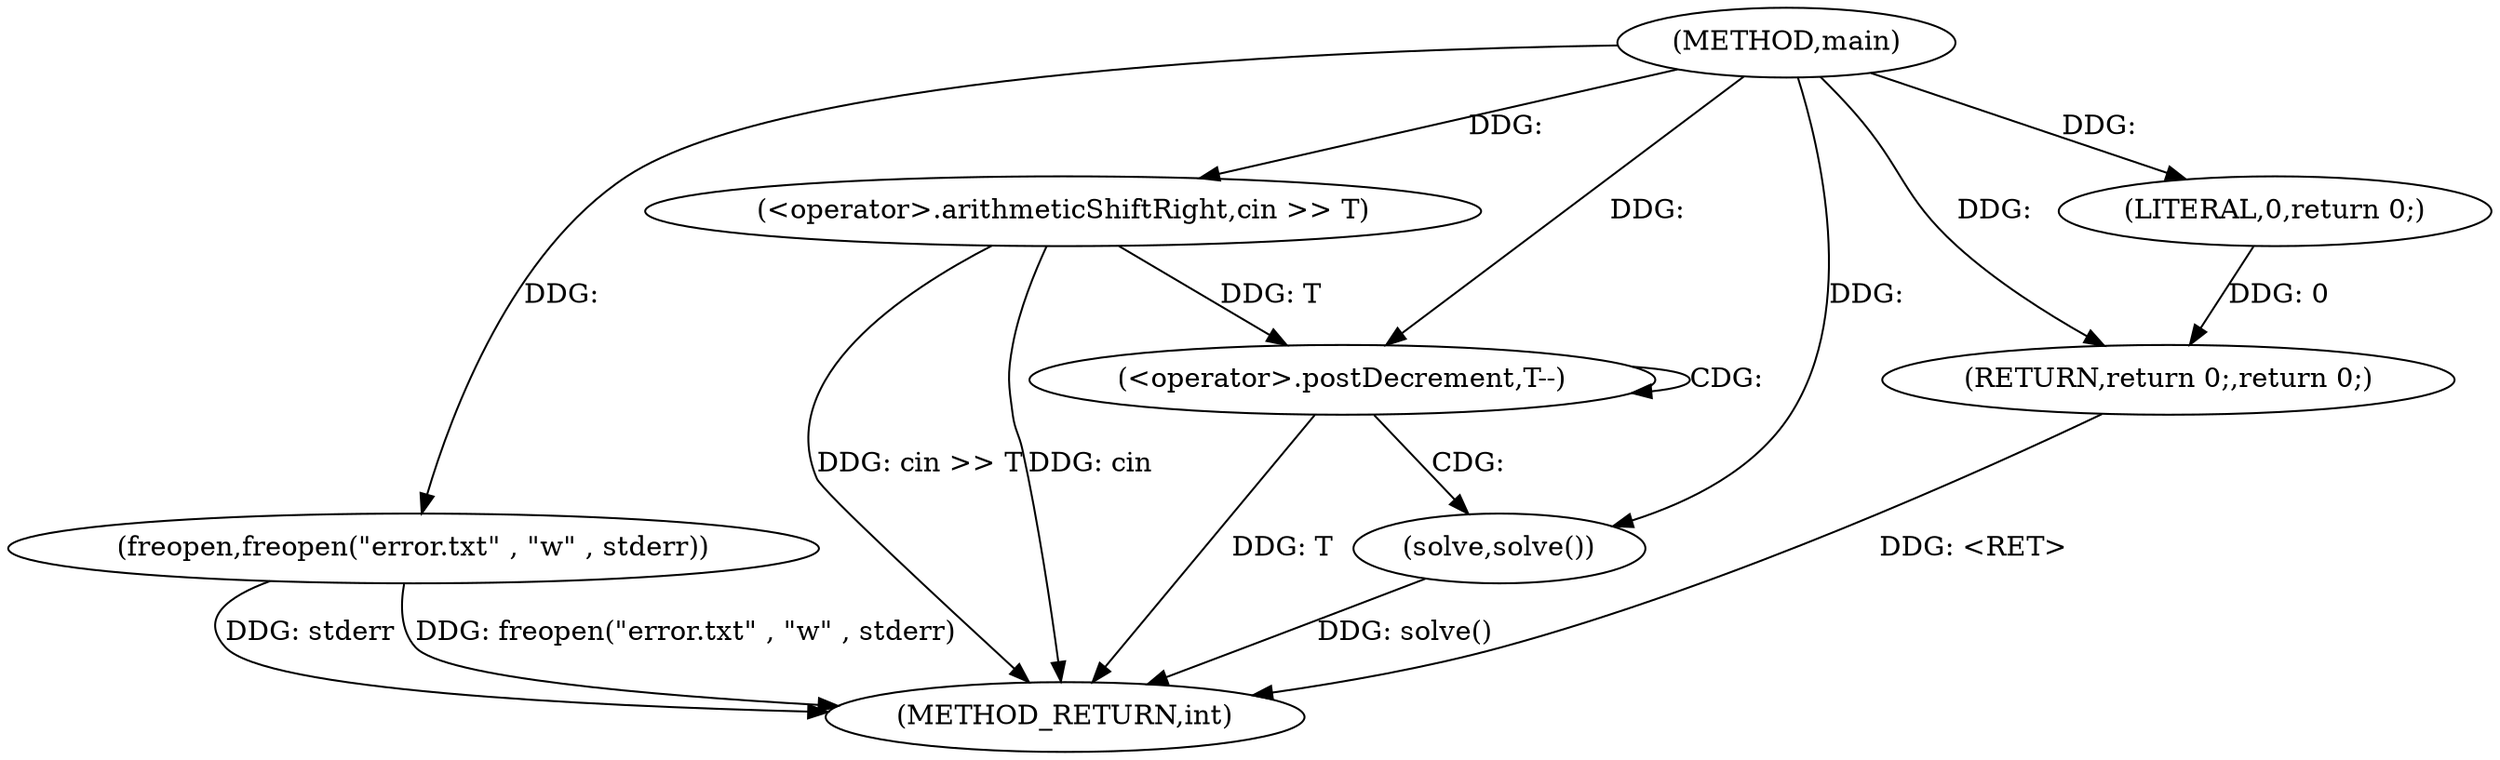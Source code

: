 digraph "main" {  
"1000459" [label = "(METHOD,main)" ]
"1000476" [label = "(METHOD_RETURN,int)" ]
"1000461" [label = "(freopen,freopen(\"error.txt\" , \"w\" , stderr))" ]
"1000466" [label = "(<operator>.arithmeticShiftRight,cin >> T)" ]
"1000474" [label = "(RETURN,return 0;,return 0;)" ]
"1000470" [label = "(<operator>.postDecrement,T--)" ]
"1000475" [label = "(LITERAL,0,return 0;)" ]
"1000473" [label = "(solve,solve())" ]
  "1000461" -> "1000476"  [ label = "DDG: freopen(\"error.txt\" , \"w\" , stderr)"] 
  "1000466" -> "1000476"  [ label = "DDG: cin >> T"] 
  "1000470" -> "1000476"  [ label = "DDG: T"] 
  "1000473" -> "1000476"  [ label = "DDG: solve()"] 
  "1000474" -> "1000476"  [ label = "DDG: <RET>"] 
  "1000461" -> "1000476"  [ label = "DDG: stderr"] 
  "1000466" -> "1000476"  [ label = "DDG: cin"] 
  "1000475" -> "1000474"  [ label = "DDG: 0"] 
  "1000459" -> "1000474"  [ label = "DDG: "] 
  "1000459" -> "1000461"  [ label = "DDG: "] 
  "1000459" -> "1000466"  [ label = "DDG: "] 
  "1000459" -> "1000475"  [ label = "DDG: "] 
  "1000466" -> "1000470"  [ label = "DDG: T"] 
  "1000459" -> "1000470"  [ label = "DDG: "] 
  "1000459" -> "1000473"  [ label = "DDG: "] 
  "1000470" -> "1000473"  [ label = "CDG: "] 
  "1000470" -> "1000470"  [ label = "CDG: "] 
}
